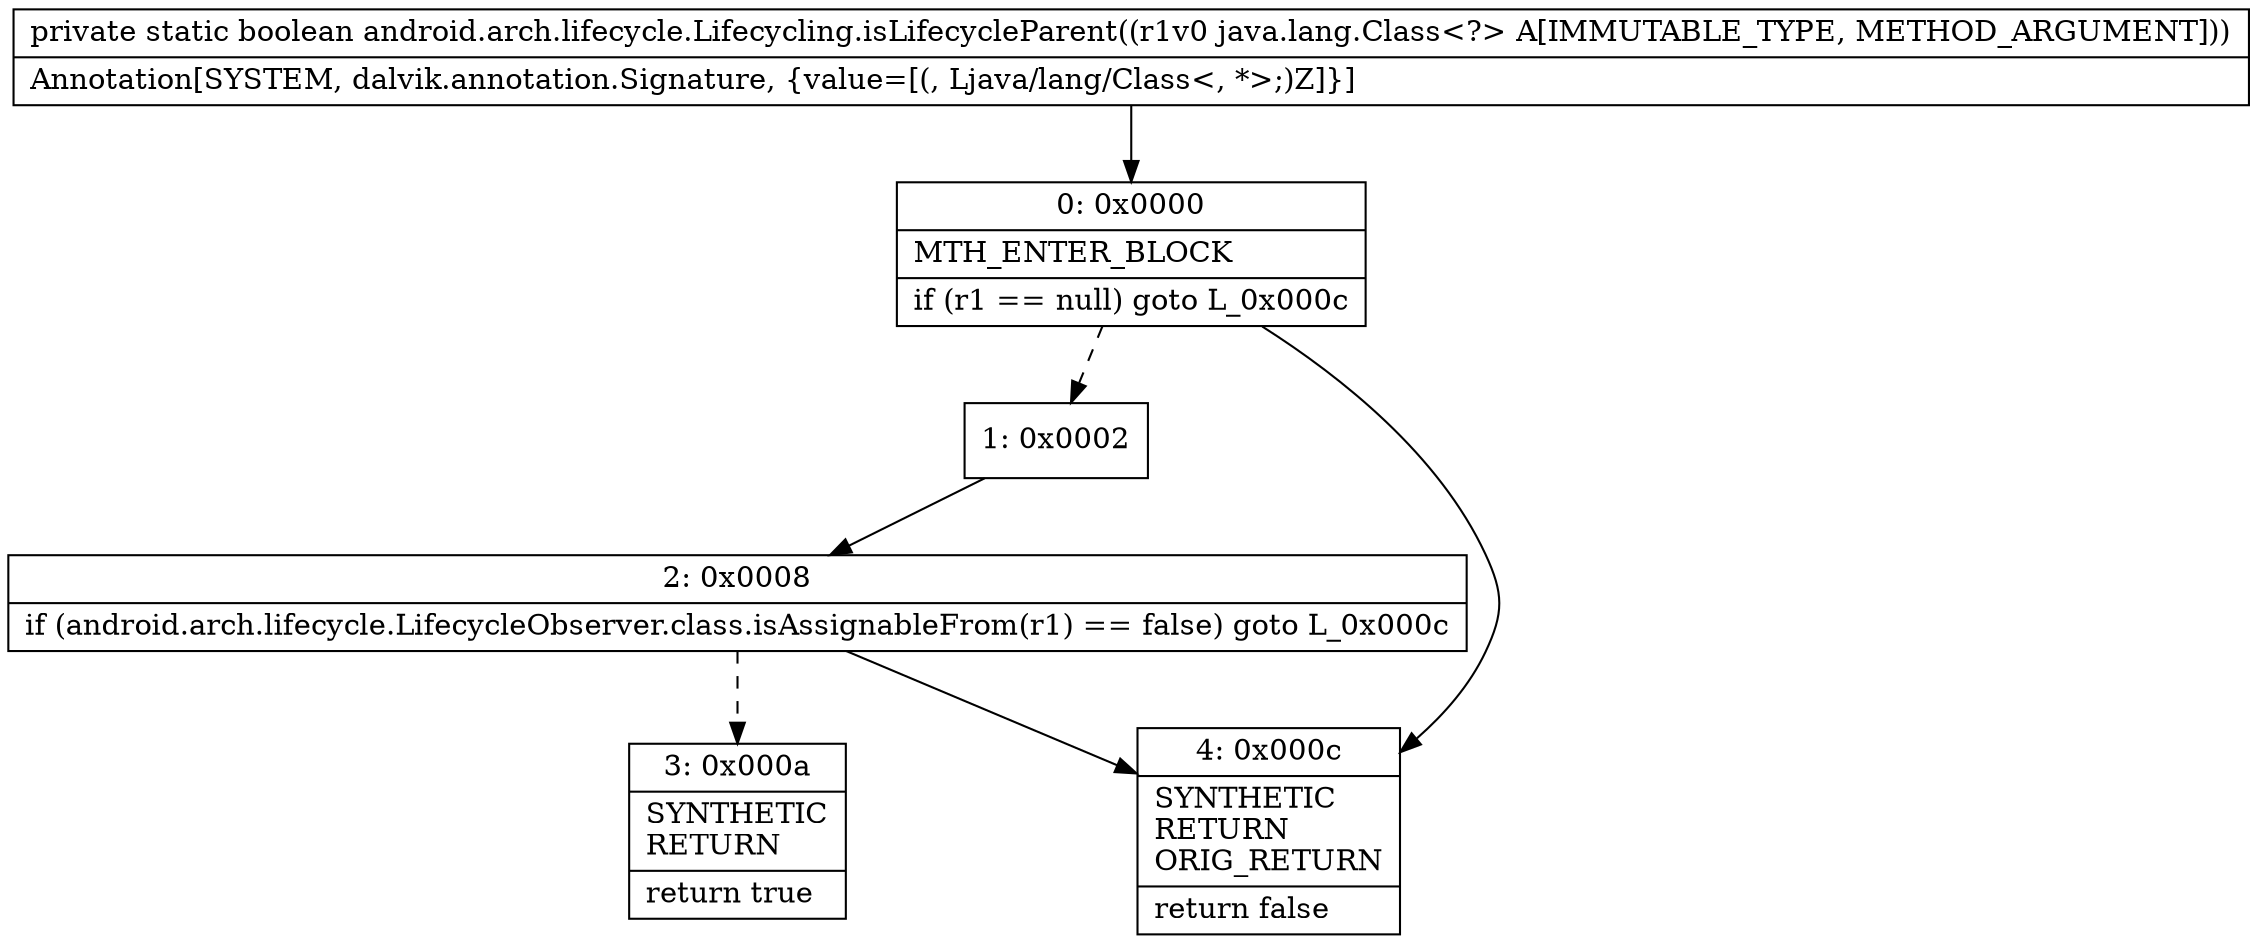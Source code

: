 digraph "CFG forandroid.arch.lifecycle.Lifecycling.isLifecycleParent(Ljava\/lang\/Class;)Z" {
Node_0 [shape=record,label="{0\:\ 0x0000|MTH_ENTER_BLOCK\l|if (r1 == null) goto L_0x000c\l}"];
Node_1 [shape=record,label="{1\:\ 0x0002}"];
Node_2 [shape=record,label="{2\:\ 0x0008|if (android.arch.lifecycle.LifecycleObserver.class.isAssignableFrom(r1) == false) goto L_0x000c\l}"];
Node_3 [shape=record,label="{3\:\ 0x000a|SYNTHETIC\lRETURN\l|return true\l}"];
Node_4 [shape=record,label="{4\:\ 0x000c|SYNTHETIC\lRETURN\lORIG_RETURN\l|return false\l}"];
MethodNode[shape=record,label="{private static boolean android.arch.lifecycle.Lifecycling.isLifecycleParent((r1v0 java.lang.Class\<?\> A[IMMUTABLE_TYPE, METHOD_ARGUMENT]))  | Annotation[SYSTEM, dalvik.annotation.Signature, \{value=[(, Ljava\/lang\/Class\<, *\>;)Z]\}]\l}"];
MethodNode -> Node_0;
Node_0 -> Node_1[style=dashed];
Node_0 -> Node_4;
Node_1 -> Node_2;
Node_2 -> Node_3[style=dashed];
Node_2 -> Node_4;
}

